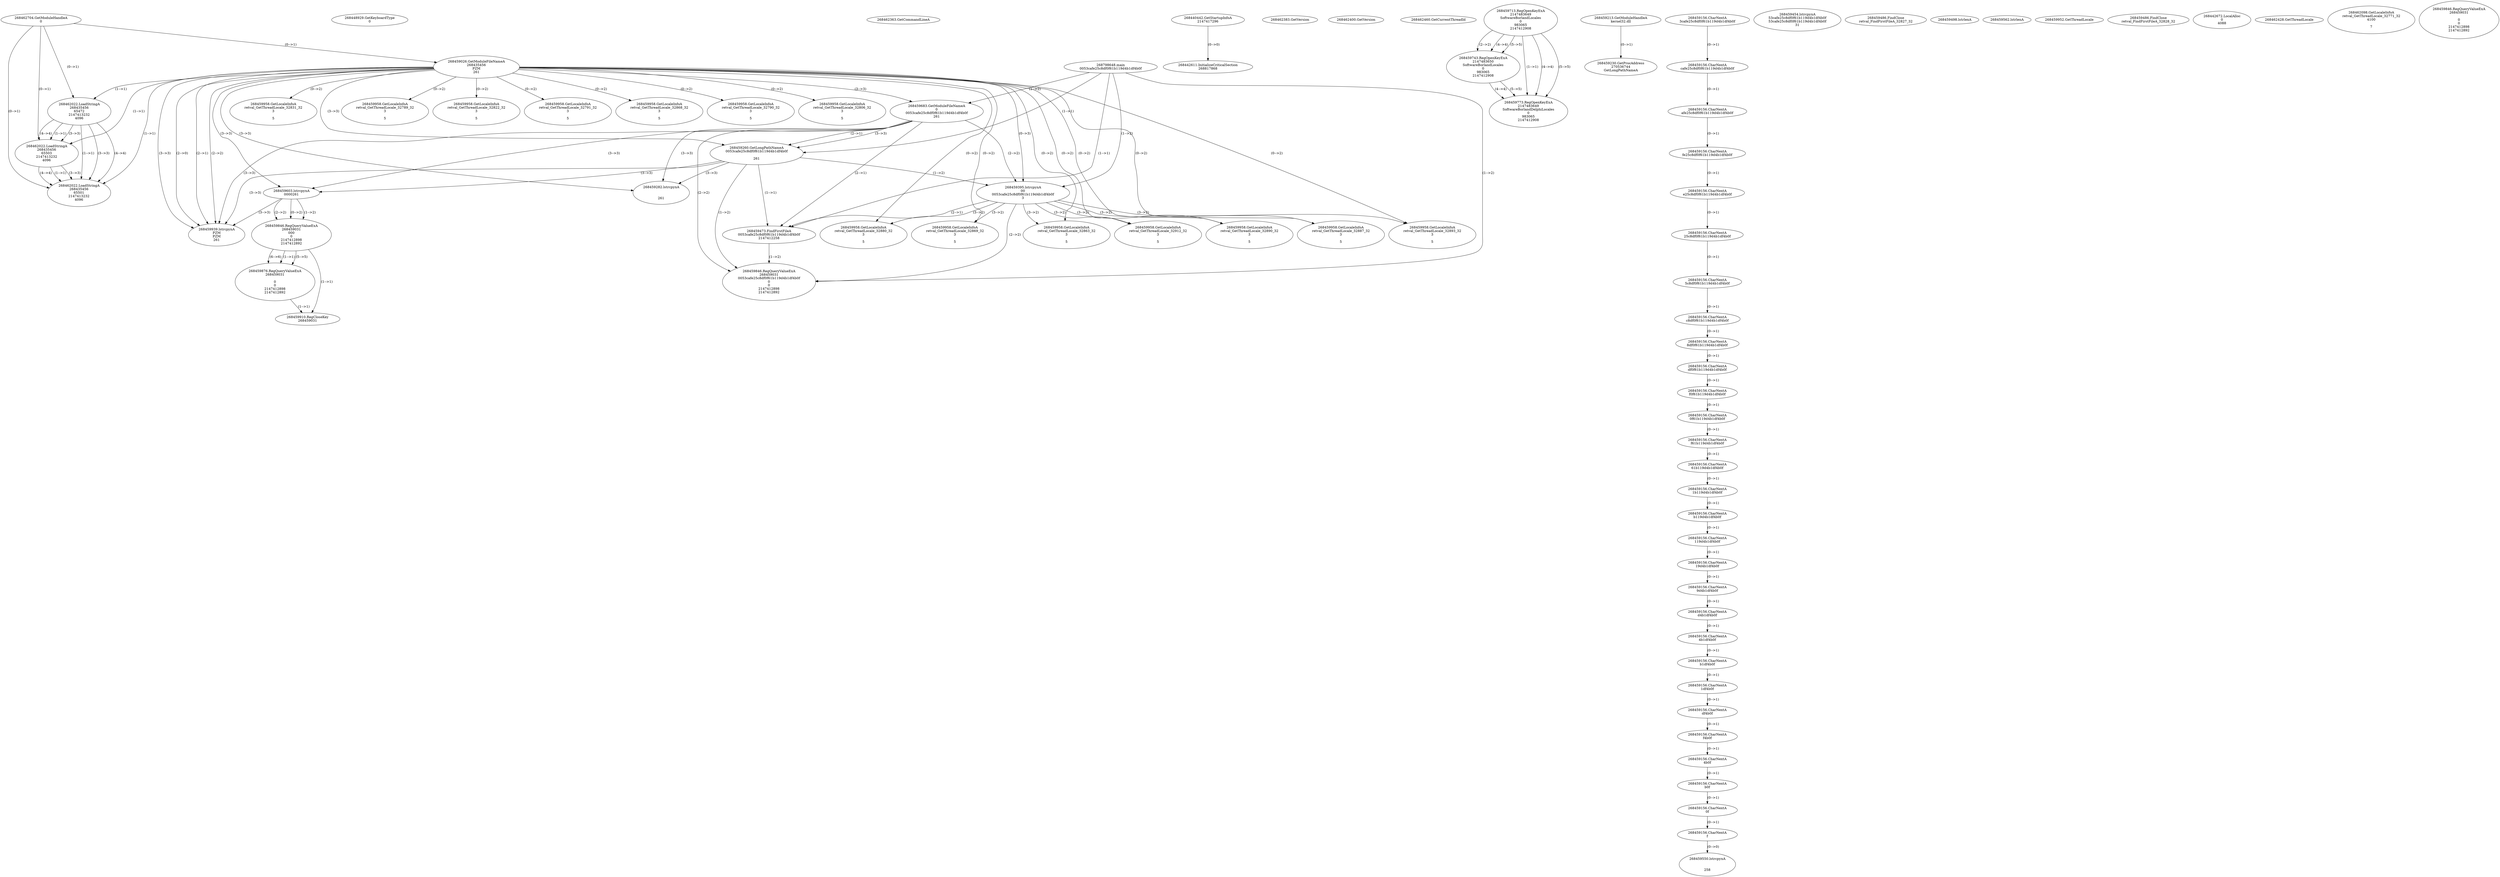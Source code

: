 // Global SCDG with merge call
digraph {
	0 [label="268798648.main
0053cafe25c8df0f61b119d4b1df4b0f"]
	1 [label="268462704.GetModuleHandleA
0"]
	2 [label="268448929.GetKeyboardType
0"]
	3 [label="268462363.GetCommandLineA
"]
	4 [label="268440442.GetStartupInfoA
2147417296"]
	5 [label="268462383.GetVersion
"]
	6 [label="268462400.GetVersion
"]
	7 [label="268462460.GetCurrentThreadId
"]
	8 [label="268459026.GetModuleFileNameA
268435456
PZM
261"]
	1 -> 8 [label="(0-->1)"]
	9 [label="268459683.GetModuleFileNameA
0
0053cafe25c8df0f61b119d4b1df4b0f
261"]
	0 -> 9 [label="(1-->2)"]
	8 -> 9 [label="(3-->3)"]
	10 [label="268459713.RegOpenKeyExA
2147483649
Software\Borland\Locales
0
983065
2147412908"]
	11 [label="268459743.RegOpenKeyExA
2147483650
Software\Borland\Locales
0
983065
2147412908"]
	10 -> 11 [label="(2-->2)"]
	10 -> 11 [label="(4-->4)"]
	10 -> 11 [label="(5-->5)"]
	12 [label="268459773.RegOpenKeyExA
2147483649
Software\Borland\Delphi\Locales
0
983065
2147412908"]
	10 -> 12 [label="(1-->1)"]
	10 -> 12 [label="(4-->4)"]
	11 -> 12 [label="(4-->4)"]
	10 -> 12 [label="(5-->5)"]
	11 -> 12 [label="(5-->5)"]
	13 [label="268459213.GetModuleHandleA
kernel32.dll"]
	14 [label="268459230.GetProcAddress
270536744
GetLongPathNameA"]
	13 -> 14 [label="(0-->1)"]
	15 [label="268459260.GetLongPathNameA
0053cafe25c8df0f61b119d4b1df4b0f

261"]
	0 -> 15 [label="(1-->1)"]
	9 -> 15 [label="(2-->1)"]
	8 -> 15 [label="(3-->3)"]
	9 -> 15 [label="(3-->3)"]
	16 [label="268459395.lstrcpynA
00
0053cafe25c8df0f61b119d4b1df4b0f
3"]
	0 -> 16 [label="(1-->2)"]
	9 -> 16 [label="(2-->2)"]
	15 -> 16 [label="(1-->2)"]
	8 -> 16 [label="(0-->3)"]
	17 [label="268459156.CharNextA
3cafe25c8df0f61b119d4b1df4b0f"]
	18 [label="268459156.CharNextA
cafe25c8df0f61b119d4b1df4b0f"]
	17 -> 18 [label="(0-->1)"]
	19 [label="268459156.CharNextA
afe25c8df0f61b119d4b1df4b0f"]
	18 -> 19 [label="(0-->1)"]
	20 [label="268459156.CharNextA
fe25c8df0f61b119d4b1df4b0f"]
	19 -> 20 [label="(0-->1)"]
	21 [label="268459156.CharNextA
e25c8df0f61b119d4b1df4b0f"]
	20 -> 21 [label="(0-->1)"]
	22 [label="268459156.CharNextA
25c8df0f61b119d4b1df4b0f"]
	21 -> 22 [label="(0-->1)"]
	23 [label="268459156.CharNextA
5c8df0f61b119d4b1df4b0f"]
	22 -> 23 [label="(0-->1)"]
	24 [label="268459156.CharNextA
c8df0f61b119d4b1df4b0f"]
	23 -> 24 [label="(0-->1)"]
	25 [label="268459156.CharNextA
8df0f61b119d4b1df4b0f"]
	24 -> 25 [label="(0-->1)"]
	26 [label="268459156.CharNextA
df0f61b119d4b1df4b0f"]
	25 -> 26 [label="(0-->1)"]
	27 [label="268459156.CharNextA
f0f61b119d4b1df4b0f"]
	26 -> 27 [label="(0-->1)"]
	28 [label="268459156.CharNextA
0f61b119d4b1df4b0f"]
	27 -> 28 [label="(0-->1)"]
	29 [label="268459156.CharNextA
f61b119d4b1df4b0f"]
	28 -> 29 [label="(0-->1)"]
	30 [label="268459156.CharNextA
61b119d4b1df4b0f"]
	29 -> 30 [label="(0-->1)"]
	31 [label="268459156.CharNextA
1b119d4b1df4b0f"]
	30 -> 31 [label="(0-->1)"]
	32 [label="268459156.CharNextA
b119d4b1df4b0f"]
	31 -> 32 [label="(0-->1)"]
	33 [label="268459156.CharNextA
119d4b1df4b0f"]
	32 -> 33 [label="(0-->1)"]
	34 [label="268459156.CharNextA
19d4b1df4b0f"]
	33 -> 34 [label="(0-->1)"]
	35 [label="268459156.CharNextA
9d4b1df4b0f"]
	34 -> 35 [label="(0-->1)"]
	36 [label="268459156.CharNextA
d4b1df4b0f"]
	35 -> 36 [label="(0-->1)"]
	37 [label="268459156.CharNextA
4b1df4b0f"]
	36 -> 37 [label="(0-->1)"]
	38 [label="268459156.CharNextA
b1df4b0f"]
	37 -> 38 [label="(0-->1)"]
	39 [label="268459156.CharNextA
1df4b0f"]
	38 -> 39 [label="(0-->1)"]
	40 [label="268459156.CharNextA
df4b0f"]
	39 -> 40 [label="(0-->1)"]
	41 [label="268459156.CharNextA
f4b0f"]
	40 -> 41 [label="(0-->1)"]
	42 [label="268459156.CharNextA
4b0f"]
	41 -> 42 [label="(0-->1)"]
	43 [label="268459156.CharNextA
b0f"]
	42 -> 43 [label="(0-->1)"]
	44 [label="268459156.CharNextA
0f"]
	43 -> 44 [label="(0-->1)"]
	45 [label="268459156.CharNextA
f"]
	44 -> 45 [label="(0-->1)"]
	46 [label="268459454.lstrcpynA
53cafe25c8df0f61b119d4b1df4b0f
53cafe25c8df0f61b119d4b1df4b0f
31"]
	47 [label="268459473.FindFirstFileA
0053cafe25c8df0f61b119d4b1df4b0f
2147412258"]
	0 -> 47 [label="(1-->1)"]
	9 -> 47 [label="(2-->1)"]
	15 -> 47 [label="(1-->1)"]
	16 -> 47 [label="(2-->1)"]
	48 [label="268459486.FindClose
retval_FindFirstFileA_32827_32"]
	49 [label="268459498.lstrlenA
"]
	50 [label="268459550.lstrcpynA


258"]
	45 -> 50 [label="(0-->0)"]
	51 [label="268459562.lstrlenA
"]
	52 [label="268459603.lstrcpynA
00\
00\
261"]
	8 -> 52 [label="(3-->3)"]
	9 -> 52 [label="(3-->3)"]
	15 -> 52 [label="(3-->3)"]
	53 [label="268459846.RegQueryValueExA
268459031
00\
0
0
2147412898
2147412892"]
	52 -> 53 [label="(1-->2)"]
	52 -> 53 [label="(2-->2)"]
	52 -> 53 [label="(0-->2)"]
	54 [label="268459876.RegQueryValueExA
268459031

0
0
2147412898
2147412892"]
	53 -> 54 [label="(1-->1)"]
	53 -> 54 [label="(5-->5)"]
	53 -> 54 [label="(6-->6)"]
	55 [label="268459910.RegCloseKey
268459031"]
	53 -> 55 [label="(1-->1)"]
	54 -> 55 [label="(1-->1)"]
	56 [label="268459939.lstrcpynA
PZM
PZM
261"]
	8 -> 56 [label="(2-->1)"]
	8 -> 56 [label="(2-->2)"]
	8 -> 56 [label="(3-->3)"]
	9 -> 56 [label="(3-->3)"]
	15 -> 56 [label="(3-->3)"]
	52 -> 56 [label="(3-->3)"]
	8 -> 56 [label="(2-->0)"]
	57 [label="268459952.GetThreadLocale
"]
	58 [label="268459958.GetLocaleInfoA
retval_GetThreadLocale_32890_32
3

5"]
	8 -> 58 [label="(0-->2)"]
	16 -> 58 [label="(3-->2)"]
	59 [label="268462022.LoadStringA
268435456
65472
2147413232
4096"]
	1 -> 59 [label="(0-->1)"]
	8 -> 59 [label="(1-->1)"]
	60 [label="268462022.LoadStringA
268435456
65503
2147413232
4096"]
	1 -> 60 [label="(0-->1)"]
	8 -> 60 [label="(1-->1)"]
	59 -> 60 [label="(1-->1)"]
	59 -> 60 [label="(3-->3)"]
	59 -> 60 [label="(4-->4)"]
	61 [label="268459486.FindClose
retval_FindFirstFileA_32828_32"]
	62 [label="268459958.GetLocaleInfoA
retval_GetThreadLocale_32880_32
3

5"]
	8 -> 62 [label="(0-->2)"]
	16 -> 62 [label="(3-->2)"]
	63 [label="268442611.InitializeCriticalSection
268817868"]
	4 -> 63 [label="(0-->0)"]
	64 [label="268442672.LocalAlloc
0
4088"]
	65 [label="268462428.GetThreadLocale
"]
	66 [label="268462098.GetLocaleInfoA
retval_GetThreadLocale_32771_32
4100

7"]
	67 [label="268459282.lstrcpynA


261"]
	8 -> 67 [label="(3-->3)"]
	9 -> 67 [label="(3-->3)"]
	15 -> 67 [label="(3-->3)"]
	68 [label="268459846.RegQueryValueExA
268459031

0
0
2147412898
2147412892"]
	69 [label="268459958.GetLocaleInfoA
retval_GetThreadLocale_32831_32
3

5"]
	8 -> 69 [label="(0-->2)"]
	70 [label="268459846.RegQueryValueExA
268459031
0053cafe25c8df0f61b119d4b1df4b0f
0
0
2147412898
2147412892"]
	0 -> 70 [label="(1-->2)"]
	9 -> 70 [label="(2-->2)"]
	15 -> 70 [label="(1-->2)"]
	16 -> 70 [label="(2-->2)"]
	47 -> 70 [label="(1-->2)"]
	71 [label="268459958.GetLocaleInfoA
retval_GetThreadLocale_32912_32
3

5"]
	8 -> 71 [label="(0-->2)"]
	16 -> 71 [label="(3-->2)"]
	72 [label="268459958.GetLocaleInfoA
retval_GetThreadLocale_32789_32
3

5"]
	8 -> 72 [label="(0-->2)"]
	73 [label="268462022.LoadStringA
268435456
65501
2147413232
4096"]
	1 -> 73 [label="(0-->1)"]
	8 -> 73 [label="(1-->1)"]
	59 -> 73 [label="(1-->1)"]
	60 -> 73 [label="(1-->1)"]
	59 -> 73 [label="(3-->3)"]
	60 -> 73 [label="(3-->3)"]
	59 -> 73 [label="(4-->4)"]
	60 -> 73 [label="(4-->4)"]
	74 [label="268459958.GetLocaleInfoA
retval_GetThreadLocale_32822_32
3

5"]
	8 -> 74 [label="(0-->2)"]
	75 [label="268459958.GetLocaleInfoA
retval_GetThreadLocale_32791_32
3

5"]
	8 -> 75 [label="(0-->2)"]
	76 [label="268459958.GetLocaleInfoA
retval_GetThreadLocale_32887_32
3

5"]
	8 -> 76 [label="(0-->2)"]
	16 -> 76 [label="(3-->2)"]
	77 [label="268459958.GetLocaleInfoA
retval_GetThreadLocale_32868_32
3

5"]
	8 -> 77 [label="(0-->2)"]
	78 [label="268459958.GetLocaleInfoA
retval_GetThreadLocale_32790_32
3

5"]
	8 -> 78 [label="(0-->2)"]
	79 [label="268459958.GetLocaleInfoA
retval_GetThreadLocale_32806_32
3

5"]
	8 -> 79 [label="(0-->2)"]
	80 [label="268459958.GetLocaleInfoA
retval_GetThreadLocale_32869_32
3

5"]
	8 -> 80 [label="(0-->2)"]
	16 -> 80 [label="(3-->2)"]
	81 [label="268459958.GetLocaleInfoA
retval_GetThreadLocale_32863_32
3

5"]
	8 -> 81 [label="(0-->2)"]
	16 -> 81 [label="(3-->2)"]
	82 [label="268459958.GetLocaleInfoA
retval_GetThreadLocale_32893_32
3

5"]
	8 -> 82 [label="(0-->2)"]
	16 -> 82 [label="(3-->2)"]
}
